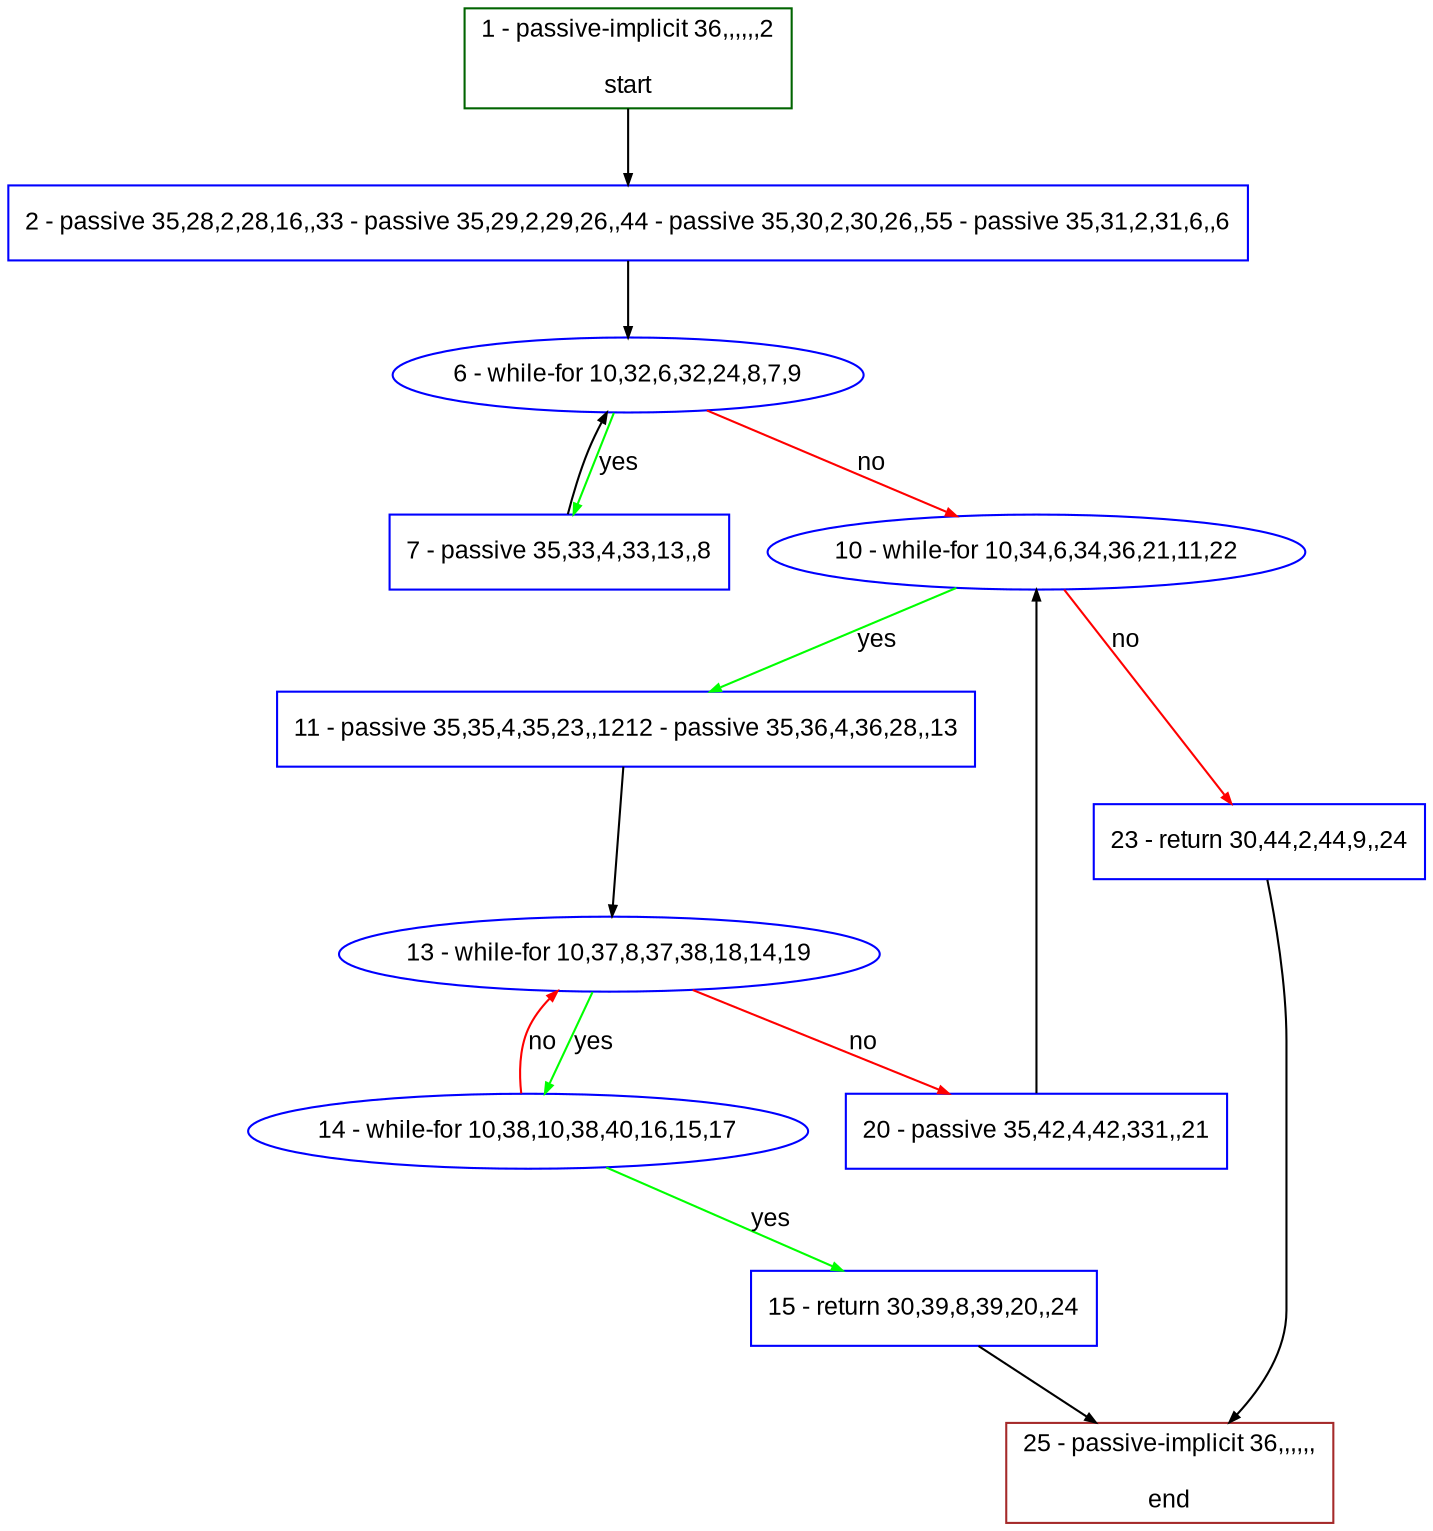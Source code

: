 digraph "" {
  graph [pack="true", label="", fontsize="12", packmode="clust", fontname="Arial", fillcolor="#FFFFCC", bgcolor="white", style="rounded,filled", compound="true"];
  node [node_initialized="no", label="", color="grey", fontsize="12", fillcolor="white", fontname="Arial", style="filled", shape="rectangle", compound="true", fixedsize="false"];
  edge [fontcolor="black", arrowhead="normal", arrowtail="none", arrowsize="0.5", ltail="", label="", color="black", fontsize="12", lhead="", fontname="Arial", dir="forward", compound="true"];
  __N1 [label="2 - passive 35,28,2,28,16,,33 - passive 35,29,2,29,26,,44 - passive 35,30,2,30,26,,55 - passive 35,31,2,31,6,,6", color="#0000ff", fillcolor="#ffffff", style="filled", shape="box"];
  __N2 [label="1 - passive-implicit 36,,,,,,2\n\nstart", color="#006400", fillcolor="#ffffff", style="filled", shape="box"];
  __N3 [label="6 - while-for 10,32,6,32,24,8,7,9", color="#0000ff", fillcolor="#ffffff", style="filled", shape="oval"];
  __N4 [label="7 - passive 35,33,4,33,13,,8", color="#0000ff", fillcolor="#ffffff", style="filled", shape="box"];
  __N5 [label="10 - while-for 10,34,6,34,36,21,11,22", color="#0000ff", fillcolor="#ffffff", style="filled", shape="oval"];
  __N6 [label="11 - passive 35,35,4,35,23,,1212 - passive 35,36,4,36,28,,13", color="#0000ff", fillcolor="#ffffff", style="filled", shape="box"];
  __N7 [label="23 - return 30,44,2,44,9,,24", color="#0000ff", fillcolor="#ffffff", style="filled", shape="box"];
  __N8 [label="13 - while-for 10,37,8,37,38,18,14,19", color="#0000ff", fillcolor="#ffffff", style="filled", shape="oval"];
  __N9 [label="14 - while-for 10,38,10,38,40,16,15,17", color="#0000ff", fillcolor="#ffffff", style="filled", shape="oval"];
  __N10 [label="20 - passive 35,42,4,42,331,,21", color="#0000ff", fillcolor="#ffffff", style="filled", shape="box"];
  __N11 [label="15 - return 30,39,8,39,20,,24", color="#0000ff", fillcolor="#ffffff", style="filled", shape="box"];
  __N12 [label="25 - passive-implicit 36,,,,,,\n\nend", color="#a52a2a", fillcolor="#ffffff", style="filled", shape="box"];
  __N2 -> __N1 [arrowhead="normal", arrowtail="none", color="#000000", label="", dir="forward"];
  __N1 -> __N3 [arrowhead="normal", arrowtail="none", color="#000000", label="", dir="forward"];
  __N3 -> __N4 [arrowhead="normal", arrowtail="none", color="#00ff00", label="yes", dir="forward"];
  __N4 -> __N3 [arrowhead="normal", arrowtail="none", color="#000000", label="", dir="forward"];
  __N3 -> __N5 [arrowhead="normal", arrowtail="none", color="#ff0000", label="no", dir="forward"];
  __N5 -> __N6 [arrowhead="normal", arrowtail="none", color="#00ff00", label="yes", dir="forward"];
  __N5 -> __N7 [arrowhead="normal", arrowtail="none", color="#ff0000", label="no", dir="forward"];
  __N6 -> __N8 [arrowhead="normal", arrowtail="none", color="#000000", label="", dir="forward"];
  __N8 -> __N9 [arrowhead="normal", arrowtail="none", color="#00ff00", label="yes", dir="forward"];
  __N9 -> __N8 [arrowhead="normal", arrowtail="none", color="#ff0000", label="no", dir="forward"];
  __N8 -> __N10 [arrowhead="normal", arrowtail="none", color="#ff0000", label="no", dir="forward"];
  __N9 -> __N11 [arrowhead="normal", arrowtail="none", color="#00ff00", label="yes", dir="forward"];
  __N11 -> __N12 [arrowhead="normal", arrowtail="none", color="#000000", label="", dir="forward"];
  __N10 -> __N5 [arrowhead="normal", arrowtail="none", color="#000000", label="", dir="forward"];
  __N7 -> __N12 [arrowhead="normal", arrowtail="none", color="#000000", label="", dir="forward"];
}

